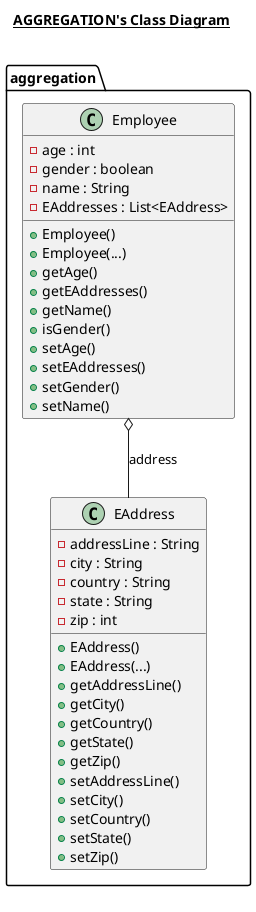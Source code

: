 @startuml

title __AGGREGATION's Class Diagram__\n

  namespace aggregation {
    class aggregation.EAddress {
        - addressLine : String
        - city : String
        - country : String
        - state : String
        - zip : int
        + EAddress()
        + EAddress(...)
        + getAddressLine()
        + getCity()
        + getCountry()
        + getState()
        + getZip()
        + setAddressLine()
        + setCity()
        + setCountry()
        + setState()
        + setZip()
    }
  }
  

  namespace aggregation {
    class aggregation.Employee {
        - age : int
        - gender : boolean
        - name : String
        - EAddresses : List<EAddress>
        + Employee()
        + Employee(...)
        + getAge()
        + getEAddresses()
        + getName()
        + isGender()
        + setAge()
        + setEAddresses()
        + setGender()
        + setName()
    }
  }

  aggregation.Employee o-- aggregation.EAddress: address

right footer

endfooter

@enduml
